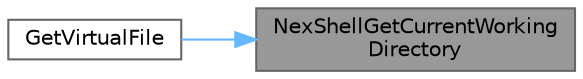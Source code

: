 digraph "NexShellGetCurrentWorkingDirectory"
{
 // LATEX_PDF_SIZE
  bgcolor="transparent";
  edge [fontname=Helvetica,fontsize=10,labelfontname=Helvetica,labelfontsize=10];
  node [fontname=Helvetica,fontsize=10,shape=box,height=0.2,width=0.4];
  rankdir="RL";
  Node1 [id="Node000001",label="NexShellGetCurrentWorking\lDirectory",height=0.2,width=0.4,color="gray40", fillcolor="grey60", style="filled", fontcolor="black",tooltip="Returns the current working directory of the NexShell."];
  Node1 -> Node2 [id="edge1_Node000001_Node000002",dir="back",color="steelblue1",style="solid",tooltip=" "];
  Node2 [id="Node000002",label="GetVirtualFile",height=0.2,width=0.4,color="grey40", fillcolor="white", style="filled",URL="$_virtual_file_8c.html#a17aaf342d5f980c8ee9640ab48e565c7",tooltip="Returns the VIRTUAL_FILE specified by the full filename."];
}
